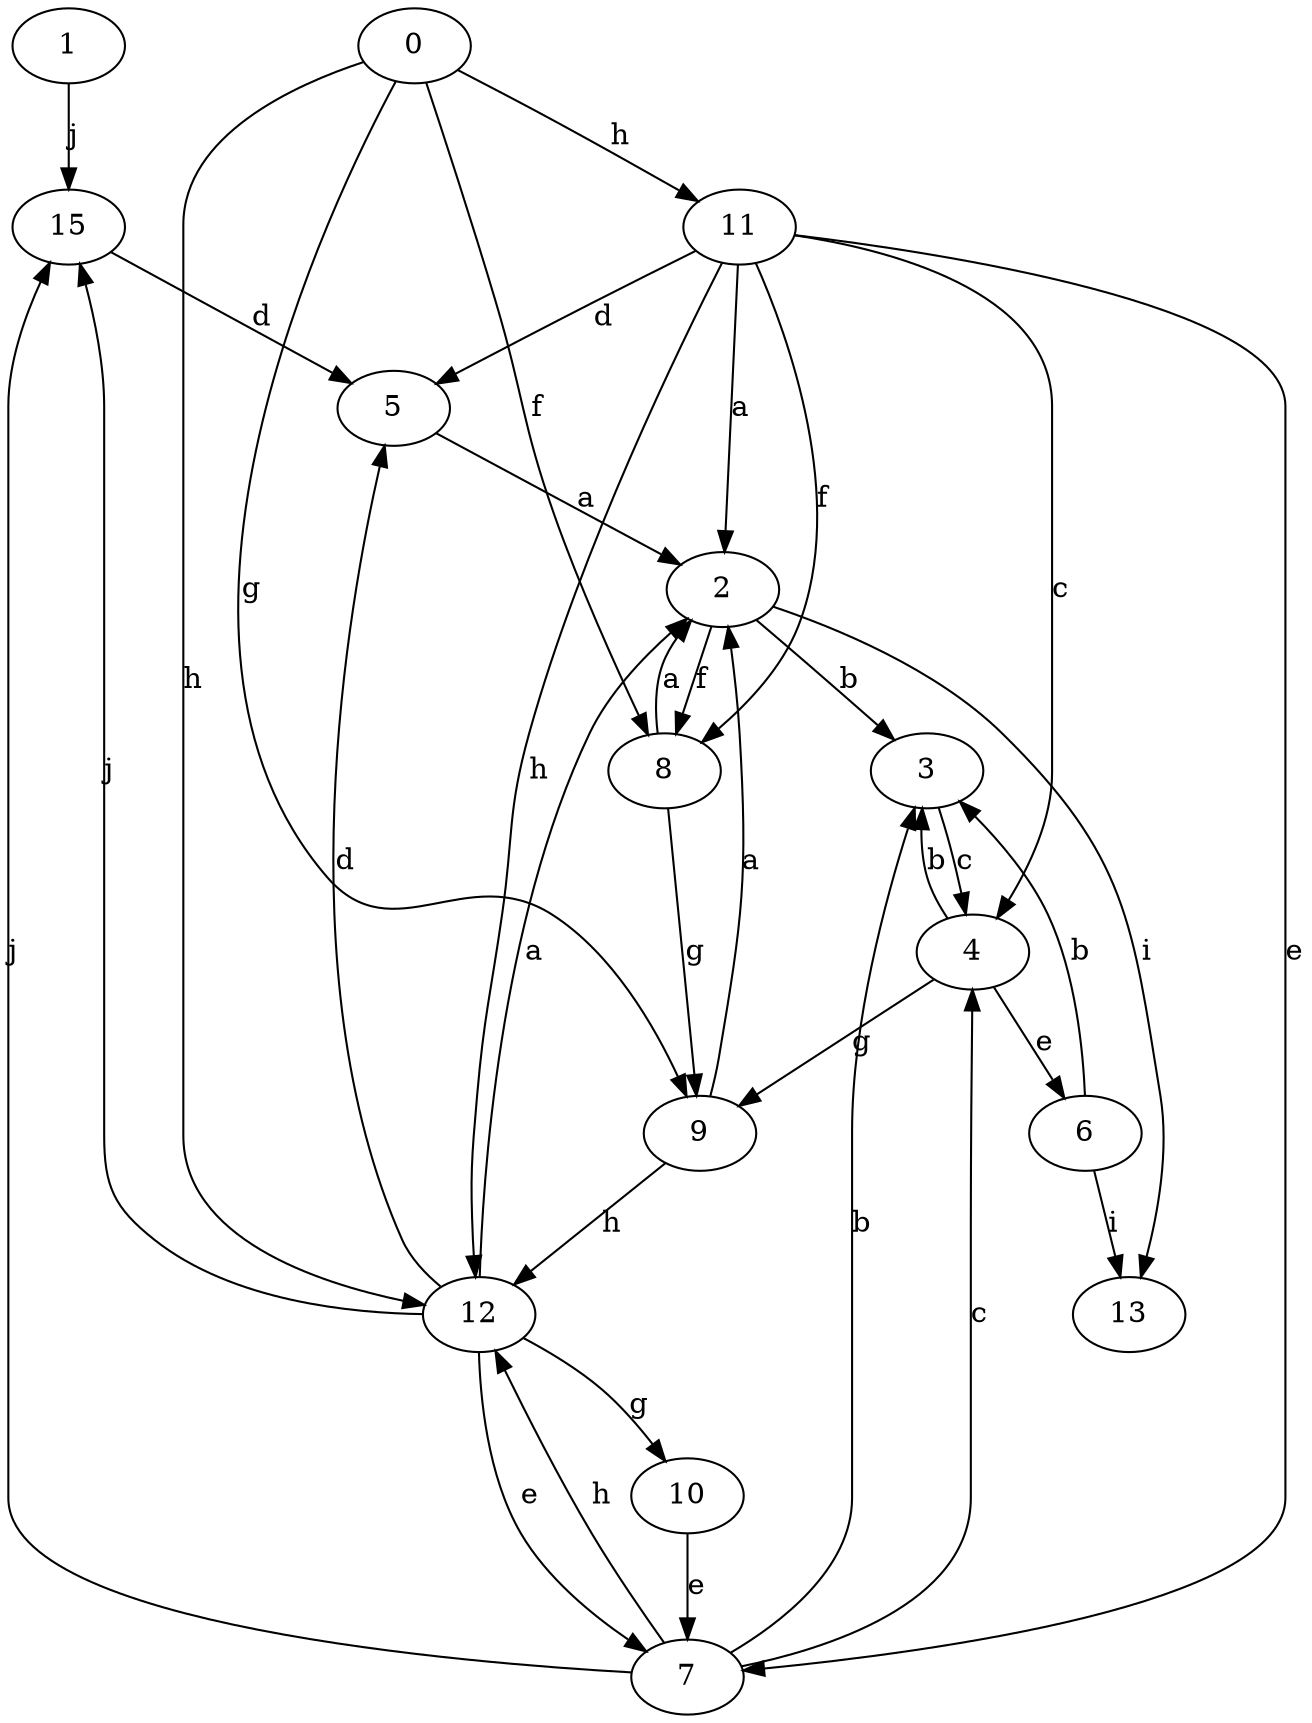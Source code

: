 strict digraph  {
1;
2;
3;
4;
5;
6;
7;
8;
0;
9;
10;
11;
12;
13;
15;
1 -> 15  [label=j];
2 -> 3  [label=b];
2 -> 8  [label=f];
2 -> 13  [label=i];
3 -> 4  [label=c];
4 -> 3  [label=b];
4 -> 6  [label=e];
4 -> 9  [label=g];
5 -> 2  [label=a];
6 -> 3  [label=b];
6 -> 13  [label=i];
7 -> 3  [label=b];
7 -> 4  [label=c];
7 -> 12  [label=h];
7 -> 15  [label=j];
8 -> 2  [label=a];
8 -> 9  [label=g];
0 -> 8  [label=f];
0 -> 9  [label=g];
0 -> 11  [label=h];
0 -> 12  [label=h];
9 -> 2  [label=a];
9 -> 12  [label=h];
10 -> 7  [label=e];
11 -> 2  [label=a];
11 -> 4  [label=c];
11 -> 5  [label=d];
11 -> 7  [label=e];
11 -> 8  [label=f];
11 -> 12  [label=h];
12 -> 2  [label=a];
12 -> 5  [label=d];
12 -> 7  [label=e];
12 -> 10  [label=g];
12 -> 15  [label=j];
15 -> 5  [label=d];
}
